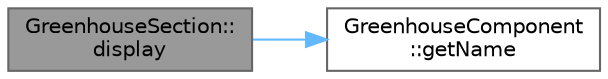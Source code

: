 digraph "GreenhouseSection::display"
{
 // INTERACTIVE_SVG=YES
 // LATEX_PDF_SIZE
  bgcolor="transparent";
  edge [fontname=Helvetica,fontsize=10,labelfontname=Helvetica,labelfontsize=10];
  node [fontname=Helvetica,fontsize=10,shape=box,height=0.2,width=0.4];
  rankdir="LR";
  Node1 [id="Node000001",label="GreenhouseSection::\ldisplay",height=0.2,width=0.4,color="gray40", fillcolor="grey60", style="filled", fontcolor="black",tooltip="Displays the section and all its shelves and plants hierarchically."];
  Node1 -> Node2 [id="edge1_Node000001_Node000002",color="steelblue1",style="solid",tooltip=" "];
  Node2 [id="Node000002",label="GreenhouseComponent\l::getName",height=0.2,width=0.4,color="grey40", fillcolor="white", style="filled",URL="$class_greenhouse_component.html#a2e6dc62447eaf3a2447f29bc272995f6",tooltip="Gets the name of this component."];
}
